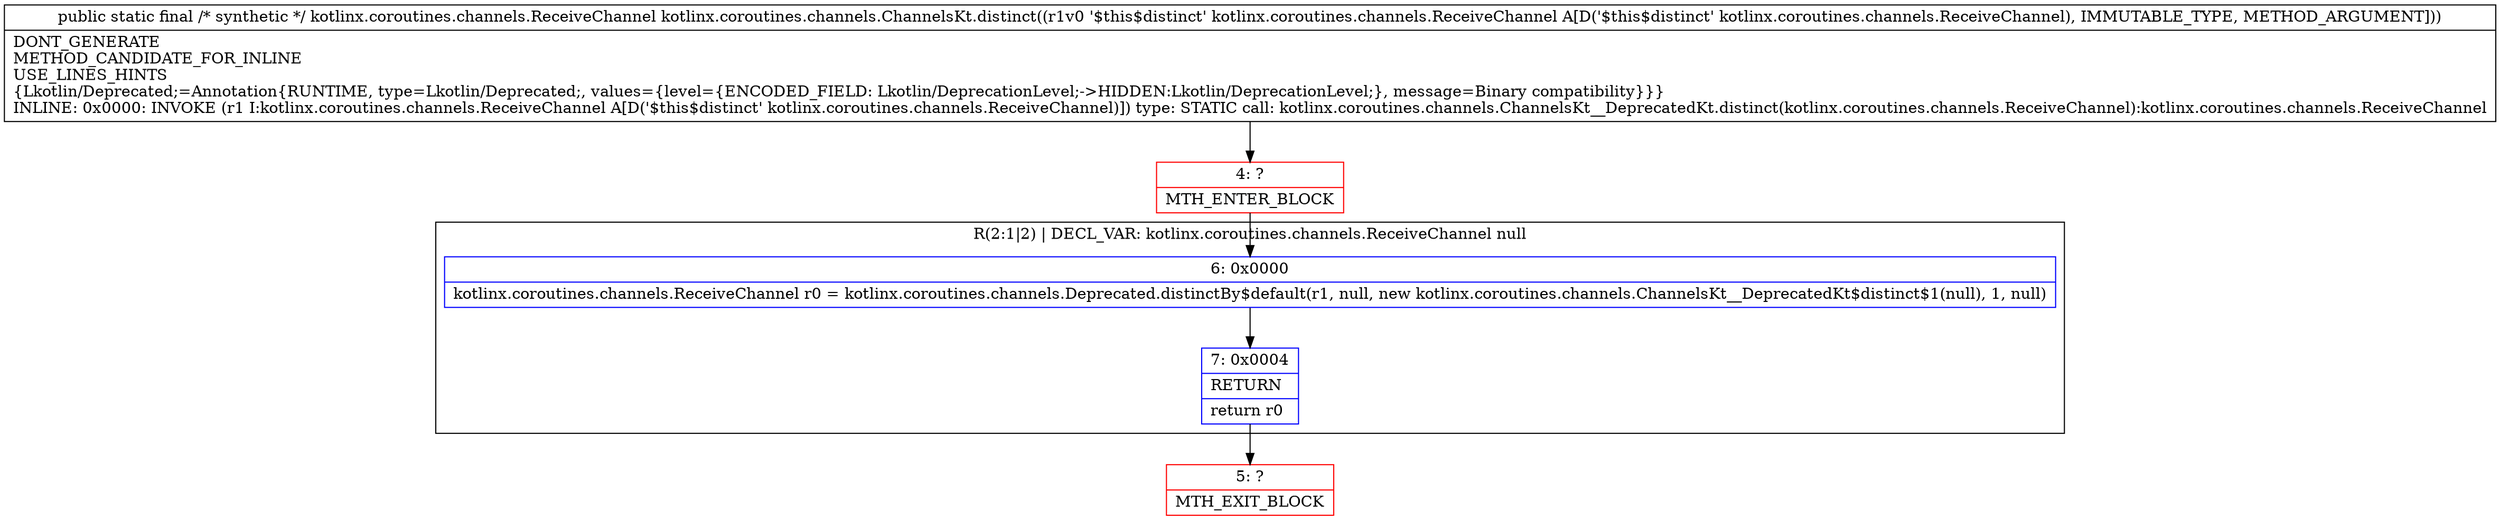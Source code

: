digraph "CFG forkotlinx.coroutines.channels.ChannelsKt.distinct(Lkotlinx\/coroutines\/channels\/ReceiveChannel;)Lkotlinx\/coroutines\/channels\/ReceiveChannel;" {
subgraph cluster_Region_995025745 {
label = "R(2:1|2) | DECL_VAR: kotlinx.coroutines.channels.ReceiveChannel null\l";
node [shape=record,color=blue];
Node_6 [shape=record,label="{6\:\ 0x0000|kotlinx.coroutines.channels.ReceiveChannel r0 = kotlinx.coroutines.channels.Deprecated.distinctBy$default(r1, null, new kotlinx.coroutines.channels.ChannelsKt__DeprecatedKt$distinct$1(null), 1, null)\l}"];
Node_7 [shape=record,label="{7\:\ 0x0004|RETURN\l|return r0\l}"];
}
Node_4 [shape=record,color=red,label="{4\:\ ?|MTH_ENTER_BLOCK\l}"];
Node_5 [shape=record,color=red,label="{5\:\ ?|MTH_EXIT_BLOCK\l}"];
MethodNode[shape=record,label="{public static final \/* synthetic *\/ kotlinx.coroutines.channels.ReceiveChannel kotlinx.coroutines.channels.ChannelsKt.distinct((r1v0 '$this$distinct' kotlinx.coroutines.channels.ReceiveChannel A[D('$this$distinct' kotlinx.coroutines.channels.ReceiveChannel), IMMUTABLE_TYPE, METHOD_ARGUMENT]))  | DONT_GENERATE\lMETHOD_CANDIDATE_FOR_INLINE\lUSE_LINES_HINTS\l\{Lkotlin\/Deprecated;=Annotation\{RUNTIME, type=Lkotlin\/Deprecated;, values=\{level=\{ENCODED_FIELD: Lkotlin\/DeprecationLevel;\-\>HIDDEN:Lkotlin\/DeprecationLevel;\}, message=Binary compatibility\}\}\}\lINLINE: 0x0000: INVOKE  (r1 I:kotlinx.coroutines.channels.ReceiveChannel A[D('$this$distinct' kotlinx.coroutines.channels.ReceiveChannel)]) type: STATIC call: kotlinx.coroutines.channels.ChannelsKt__DeprecatedKt.distinct(kotlinx.coroutines.channels.ReceiveChannel):kotlinx.coroutines.channels.ReceiveChannel\l}"];
MethodNode -> Node_4;Node_6 -> Node_7;
Node_7 -> Node_5;
Node_4 -> Node_6;
}

